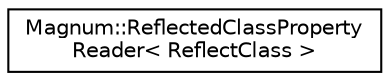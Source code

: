 digraph "圖形化之類別階層"
{
  edge [fontname="Helvetica",fontsize="10",labelfontname="Helvetica",labelfontsize="10"];
  node [fontname="Helvetica",fontsize="10",shape=record];
  rankdir="LR";
  Node1 [label="Magnum::ReflectedClassProperty\lReader\< ReflectClass \>",height=0.2,width=0.4,color="black", fillcolor="white", style="filled",URL="$class_magnum_1_1_reflected_class_property_reader.html"];
}
